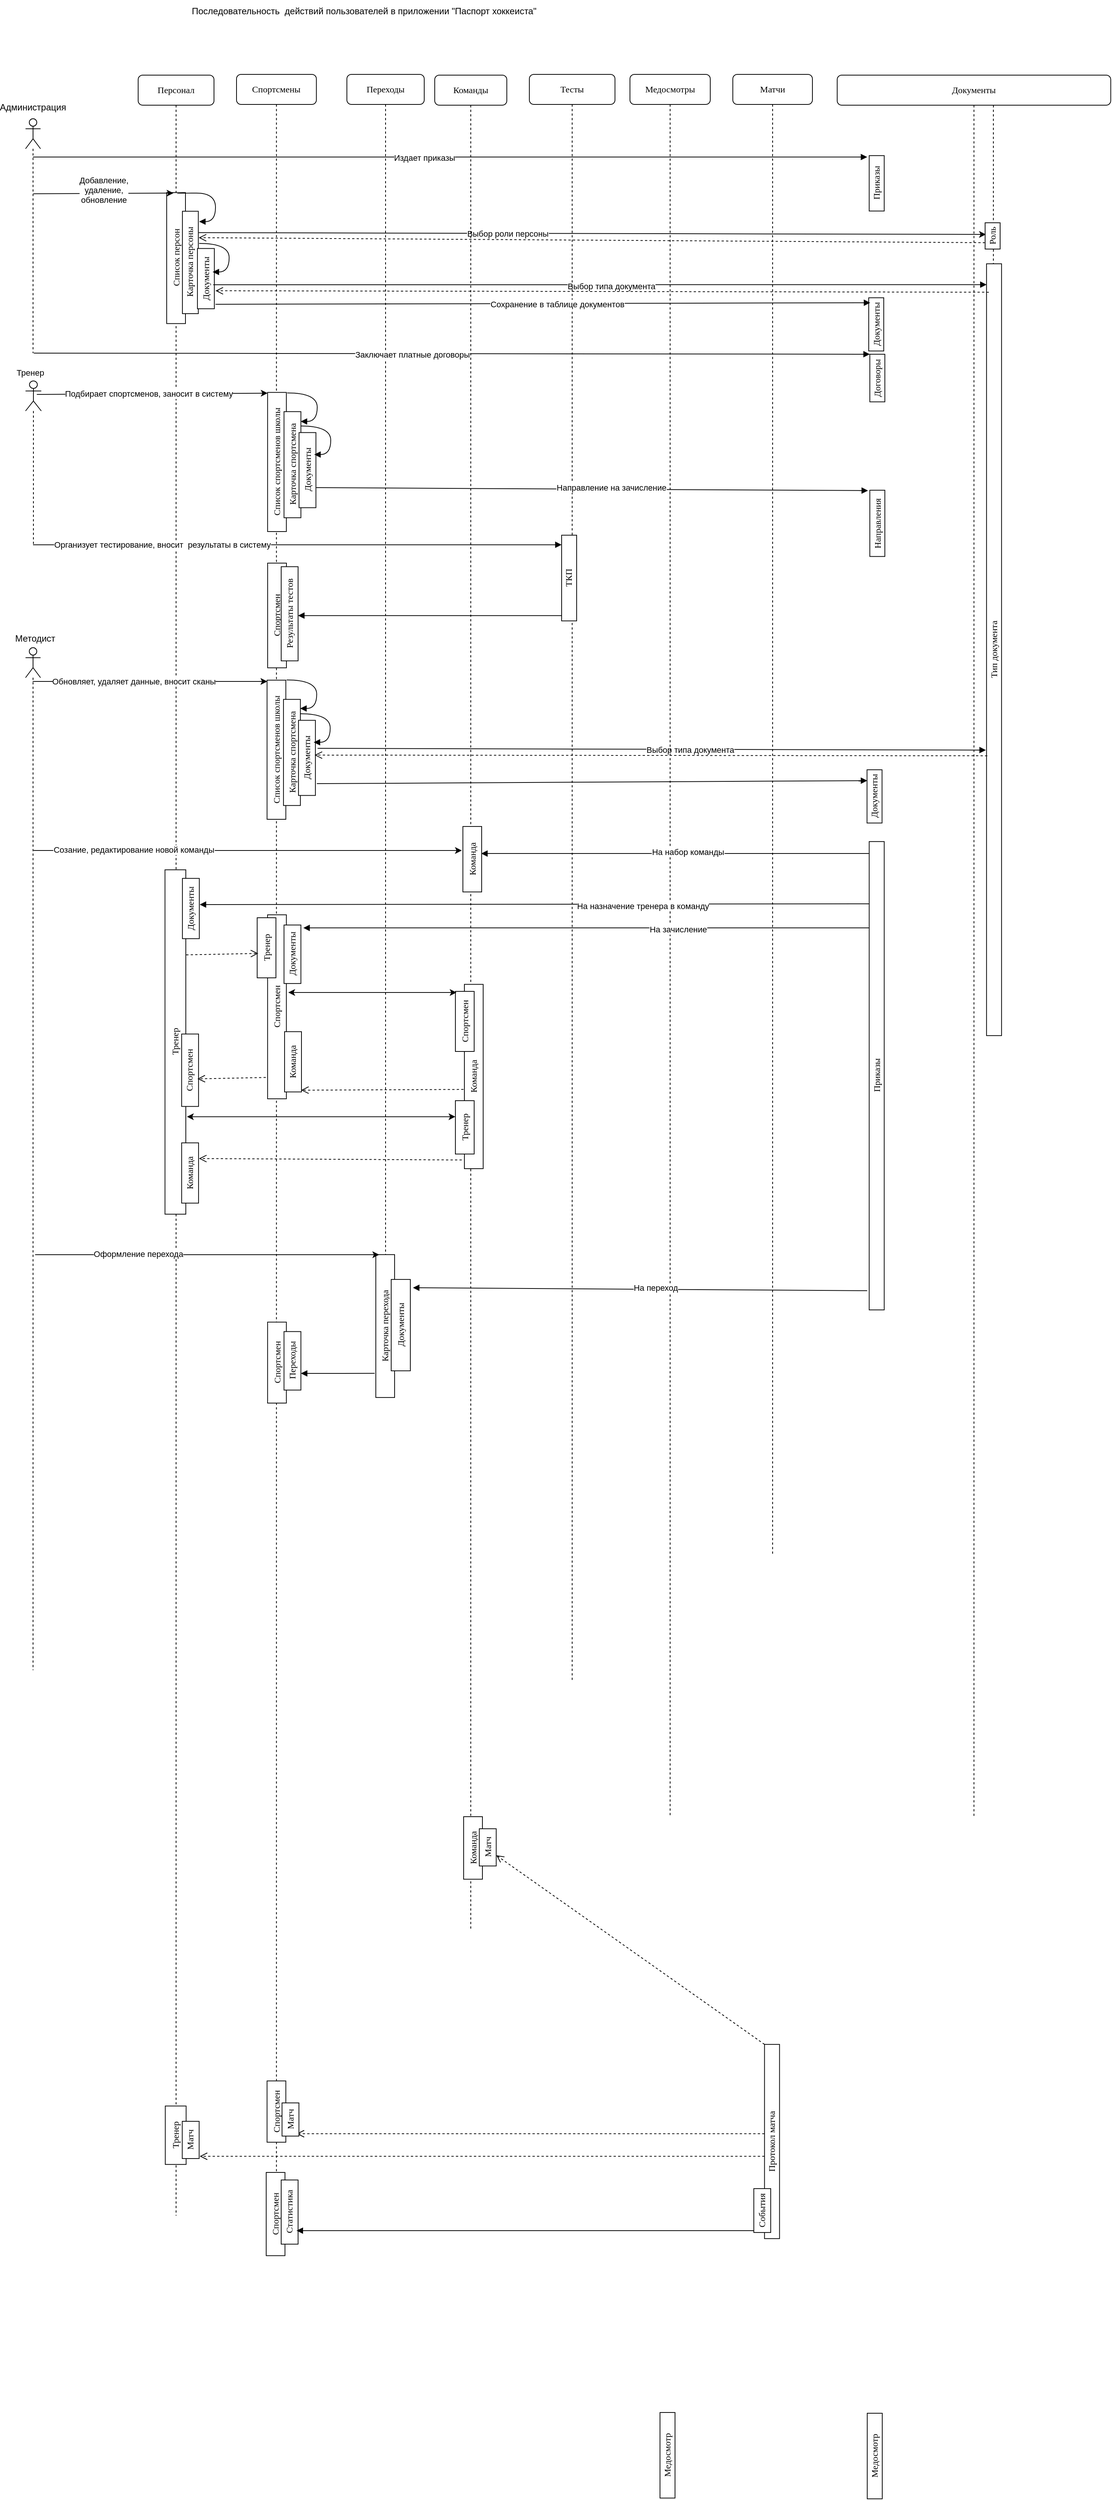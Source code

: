 <mxfile version="22.0.4" type="github">
  <diagram name="Page-1" id="ykxJk71dv9v_vAQylzTN">
    <mxGraphModel dx="1434" dy="790" grid="1" gridSize="10" guides="1" tooltips="1" connect="1" arrows="1" fold="1" page="1" pageScale="1" pageWidth="827" pageHeight="1169" math="0" shadow="0">
      <root>
        <mxCell id="0" />
        <mxCell id="1" parent="0" />
        <mxCell id="f27edlvPX0rT_J85qjWV-16" value="Матчи" style="shape=umlLifeline;perimeter=lifelinePerimeter;whiteSpace=wrap;html=1;container=1;collapsible=0;recursiveResize=0;outlineConnect=0;rounded=1;shadow=0;comic=0;labelBackgroundColor=none;strokeWidth=1;fontFamily=Verdana;fontSize=12;align=center;" parent="1" vertex="1">
          <mxGeometry x="1001" y="109" width="106" height="1970" as="geometry" />
        </mxCell>
        <mxCell id="f27edlvPX0rT_J85qjWV-17" value="Протокол матча" style="html=1;points=[];perimeter=orthogonalPerimeter;rounded=0;shadow=0;comic=0;labelBackgroundColor=none;strokeWidth=1;fontFamily=Verdana;fontSize=12;align=center;rotation=-90;" parent="f27edlvPX0rT_J85qjWV-16" vertex="1">
          <mxGeometry x="-77.05" y="2741.35" width="258.52" height="20" as="geometry" />
        </mxCell>
        <mxCell id="f27edlvPX0rT_J85qjWV-21" value="&lt;div style=&quot;direction: ltr;&quot;&gt;&lt;span style=&quot;background-color: initial;&quot;&gt;События&lt;/span&gt;&lt;/div&gt;" style="html=1;points=[];perimeter=orthogonalPerimeter;rounded=0;shadow=0;comic=0;labelBackgroundColor=none;strokeWidth=1;fontFamily=Verdana;fontSize=12;align=center;direction=west;rotation=-90;" parent="f27edlvPX0rT_J85qjWV-16" vertex="1">
          <mxGeometry x="10.0" y="2832" width="58.41" height="22.5" as="geometry" />
        </mxCell>
        <mxCell id="f27edlvPX0rT_J85qjWV-23" value="Справочники" style="shape=umlLifeline;perimeter=lifelinePerimeter;whiteSpace=wrap;html=1;container=1;collapsible=0;recursiveResize=0;outlineConnect=0;rounded=1;shadow=0;comic=0;labelBackgroundColor=none;strokeWidth=1;fontFamily=Verdana;fontSize=12;align=center;" parent="1" vertex="1">
          <mxGeometry x="1296" y="110" width="104" height="774.75" as="geometry" />
        </mxCell>
        <mxCell id="f27edlvPX0rT_J85qjWV-24" value="Роль" style="html=1;points=[];perimeter=orthogonalPerimeter;rounded=0;shadow=0;comic=0;labelBackgroundColor=none;strokeWidth=1;fontFamily=Verdana;fontSize=12;align=center;rotation=-90;" parent="f27edlvPX0rT_J85qjWV-23" vertex="1">
          <mxGeometry x="33.5" y="204" width="35" height="20" as="geometry" />
        </mxCell>
        <mxCell id="f27edlvPX0rT_J85qjWV-25" value="Тип документа" style="html=1;points=[];perimeter=orthogonalPerimeter;rounded=0;shadow=0;comic=0;labelBackgroundColor=none;strokeWidth=1;fontFamily=Verdana;fontSize=12;align=center;rotation=-90;" parent="f27edlvPX0rT_J85qjWV-23" vertex="1">
          <mxGeometry x="-460.75" y="754.75" width="1027.29" height="20" as="geometry" />
        </mxCell>
        <mxCell id="f27edlvPX0rT_J85qjWV-26" value="Персонал" style="shape=umlLifeline;perimeter=lifelinePerimeter;whiteSpace=wrap;html=1;container=1;collapsible=0;recursiveResize=0;outlineConnect=0;rounded=1;shadow=0;comic=0;labelBackgroundColor=none;strokeWidth=1;fontFamily=Verdana;fontSize=12;align=center;" parent="1" vertex="1">
          <mxGeometry x="209" y="110" width="101" height="2849" as="geometry" />
        </mxCell>
        <mxCell id="f27edlvPX0rT_J85qjWV-27" value="&lt;div style=&quot;direction: ltr;&quot;&gt;&lt;span style=&quot;background-color: initial;&quot;&gt;Список персон&lt;/span&gt;&lt;/div&gt;" style="html=1;points=[];perimeter=orthogonalPerimeter;rounded=0;shadow=0;comic=0;labelBackgroundColor=none;strokeWidth=1;fontFamily=Verdana;fontSize=12;align=center;direction=west;rotation=-90;" parent="f27edlvPX0rT_J85qjWV-26" vertex="1">
          <mxGeometry x="-36.69" y="231.0" width="174.38" height="25" as="geometry" />
        </mxCell>
        <mxCell id="f27edlvPX0rT_J85qjWV-28" value="&lt;div style=&quot;direction: ltr;&quot;&gt;&lt;span style=&quot;background-color: initial;&quot;&gt;Карточка персоны&lt;/span&gt;&lt;/div&gt;" style="html=1;points=[];perimeter=orthogonalPerimeter;rounded=0;shadow=0;comic=0;labelBackgroundColor=none;strokeWidth=1;fontFamily=Verdana;fontSize=12;align=center;direction=west;rotation=-90;" parent="f27edlvPX0rT_J85qjWV-26" vertex="1">
          <mxGeometry x="1.4" y="238.73" width="136.27" height="21.18" as="geometry" />
        </mxCell>
        <mxCell id="f27edlvPX0rT_J85qjWV-29" value="&lt;div style=&quot;direction: ltr;&quot;&gt;&lt;span style=&quot;background-color: initial;&quot;&gt;Документы&lt;/span&gt;&lt;/div&gt;" style="html=1;points=[];perimeter=orthogonalPerimeter;rounded=0;shadow=0;comic=0;labelBackgroundColor=none;strokeWidth=1;fontFamily=Verdana;fontSize=12;align=center;direction=west;rotation=-90;" parent="f27edlvPX0rT_J85qjWV-26" vertex="1">
          <mxGeometry x="50.1" y="259.6" width="80.2" height="22.5" as="geometry" />
        </mxCell>
        <mxCell id="f27edlvPX0rT_J85qjWV-30" value="" style="html=1;verticalAlign=bottom;endArrow=block;labelBackgroundColor=none;fontFamily=Verdana;fontSize=12;elbow=vertical;edgeStyle=orthogonalEdgeStyle;curved=1;exitX=0.01;exitY=0.44;exitDx=0;exitDy=0;exitPerimeter=0;" parent="f27edlvPX0rT_J85qjWV-26" source="f27edlvPX0rT_J85qjWV-27" edge="1">
          <mxGeometry relative="1" as="geometry">
            <mxPoint x="62.82" y="157" as="sourcePoint" />
            <mxPoint x="81.2" y="195" as="targetPoint" />
            <Array as="points">
              <mxPoint x="52" y="157" />
              <mxPoint x="103" y="157" />
              <mxPoint x="103" y="195" />
            </Array>
          </mxGeometry>
        </mxCell>
        <mxCell id="f27edlvPX0rT_J85qjWV-31" value="" style="html=1;verticalAlign=bottom;endArrow=block;labelBackgroundColor=none;fontFamily=Verdana;fontSize=12;elbow=vertical;edgeStyle=orthogonalEdgeStyle;curved=1;" parent="f27edlvPX0rT_J85qjWV-26" edge="1">
          <mxGeometry relative="1" as="geometry">
            <mxPoint x="81.2" y="224" as="sourcePoint" />
            <mxPoint x="99.2" y="262" as="targetPoint" />
            <Array as="points">
              <mxPoint x="121.2" y="224" />
              <mxPoint x="121.2" y="262" />
            </Array>
          </mxGeometry>
        </mxCell>
        <mxCell id="f27edlvPX0rT_J85qjWV-34" value="Тренер" style="html=1;points=[];perimeter=orthogonalPerimeter;rounded=0;shadow=0;comic=0;labelBackgroundColor=none;strokeWidth=1;fontFamily=Verdana;fontSize=12;align=center;rotation=-90;" parent="f27edlvPX0rT_J85qjWV-26" vertex="1">
          <mxGeometry x="-179.59" y="1273.03" width="458.39" height="27.73" as="geometry" />
        </mxCell>
        <mxCell id="f27edlvPX0rT_J85qjWV-37" value="Тренер" style="html=1;points=[];perimeter=orthogonalPerimeter;rounded=0;shadow=0;comic=0;labelBackgroundColor=none;strokeWidth=1;fontFamily=Verdana;fontSize=12;align=center;rotation=-90;" parent="f27edlvPX0rT_J85qjWV-26" vertex="1">
          <mxGeometry x="11.12" y="2728.12" width="77.77" height="27.73" as="geometry" />
        </mxCell>
        <mxCell id="f27edlvPX0rT_J85qjWV-38" value="&lt;div style=&quot;direction: ltr;&quot;&gt;&lt;span style=&quot;background-color: initial;&quot;&gt;Матч&lt;/span&gt;&lt;/div&gt;" style="html=1;points=[];perimeter=orthogonalPerimeter;rounded=0;shadow=0;comic=0;labelBackgroundColor=none;strokeWidth=1;fontFamily=Verdana;fontSize=12;align=center;direction=west;rotation=-90;" parent="f27edlvPX0rT_J85qjWV-26" vertex="1">
          <mxGeometry x="45.21" y="2737" width="49.55" height="22.5" as="geometry" />
        </mxCell>
        <mxCell id="f27edlvPX0rT_J85qjWV-99" value="" style="endArrow=classic;html=1;rounded=0;" parent="f27edlvPX0rT_J85qjWV-26" edge="1">
          <mxGeometry width="50" height="50" relative="1" as="geometry">
            <mxPoint x="-140.5" y="807" as="sourcePoint" />
            <mxPoint x="172" y="807" as="targetPoint" />
          </mxGeometry>
        </mxCell>
        <mxCell id="f27edlvPX0rT_J85qjWV-100" value="Обновляет, удаляет данные, вносит сканы" style="edgeLabel;html=1;align=center;verticalAlign=middle;resizable=0;points=[];" parent="f27edlvPX0rT_J85qjWV-99" vertex="1" connectable="0">
          <mxGeometry x="-0.497" y="1" relative="1" as="geometry">
            <mxPoint x="56" y="1" as="offset" />
          </mxGeometry>
        </mxCell>
        <mxCell id="tbXqZCxcv9YD3rP0Q4Ke-30" value="&lt;div style=&quot;direction: ltr;&quot;&gt;&lt;span style=&quot;background-color: initial;&quot;&gt;Команда&lt;/span&gt;&lt;/div&gt;" style="html=1;points=[];perimeter=orthogonalPerimeter;rounded=0;shadow=0;comic=0;labelBackgroundColor=none;strokeWidth=1;fontFamily=Verdana;fontSize=12;align=center;direction=west;rotation=-90;" parent="f27edlvPX0rT_J85qjWV-26" vertex="1">
          <mxGeometry x="29.08" y="1450" width="80.2" height="22.5" as="geometry" />
        </mxCell>
        <mxCell id="tbXqZCxcv9YD3rP0Q4Ke-44" value="&lt;div style=&quot;direction: ltr;&quot;&gt;&lt;span style=&quot;background-color: initial;&quot;&gt;Спортсмен&lt;/span&gt;&lt;/div&gt;" style="html=1;points=[];perimeter=orthogonalPerimeter;rounded=0;shadow=0;comic=0;labelBackgroundColor=none;strokeWidth=1;fontFamily=Verdana;fontSize=12;align=center;direction=west;rotation=-90;" parent="f27edlvPX0rT_J85qjWV-26" vertex="1">
          <mxGeometry x="20.97" y="1313.23" width="96.41" height="22.5" as="geometry" />
        </mxCell>
        <mxCell id="f27edlvPX0rT_J85qjWV-39" value="" style="endArrow=classic;html=1;rounded=0;entryX=0.557;entryY=0.05;entryDx=0;entryDy=0;entryPerimeter=0;exitX=0.209;exitY=-0.025;exitDx=0;exitDy=0;exitPerimeter=0;" parent="1" source="f27edlvPX0rT_J85qjWV-28" target="f27edlvPX0rT_J85qjWV-24" edge="1">
          <mxGeometry width="50" height="50" relative="1" as="geometry">
            <mxPoint x="292" y="522" as="sourcePoint" />
            <mxPoint x="952" y="522" as="targetPoint" />
            <Array as="points" />
          </mxGeometry>
        </mxCell>
        <mxCell id="f27edlvPX0rT_J85qjWV-40" value="Выбор роли персоны" style="edgeLabel;html=1;align=center;verticalAlign=middle;resizable=0;points=[];" parent="f27edlvPX0rT_J85qjWV-39" vertex="1" connectable="0">
          <mxGeometry x="-0.215" relative="1" as="geometry">
            <mxPoint as="offset" />
          </mxGeometry>
        </mxCell>
        <mxCell id="f27edlvPX0rT_J85qjWV-41" value="" style="endArrow=classic;html=1;rounded=0;entryX=0.004;entryY=0.64;entryDx=0;entryDy=0;entryPerimeter=0;" parent="1" target="f27edlvPX0rT_J85qjWV-27" edge="1">
          <mxGeometry width="50" height="50" relative="1" as="geometry">
            <mxPoint x="69.5" y="267.936" as="sourcePoint" />
            <mxPoint x="250" y="268" as="targetPoint" />
          </mxGeometry>
        </mxCell>
        <mxCell id="f27edlvPX0rT_J85qjWV-42" value="Добавление,&lt;br&gt;удаление,&lt;br&gt;обновление" style="edgeLabel;html=1;align=center;verticalAlign=middle;resizable=0;points=[];" parent="f27edlvPX0rT_J85qjWV-41" vertex="1" connectable="0">
          <mxGeometry x="-0.572" y="1" relative="1" as="geometry">
            <mxPoint x="53" y="-4" as="offset" />
          </mxGeometry>
        </mxCell>
        <mxCell id="f27edlvPX0rT_J85qjWV-43" value="Переходы" style="shape=umlLifeline;perimeter=lifelinePerimeter;whiteSpace=wrap;html=1;container=1;collapsible=0;recursiveResize=0;outlineConnect=0;rounded=1;shadow=0;comic=0;labelBackgroundColor=none;strokeWidth=1;fontFamily=Verdana;fontSize=12;align=center;" parent="1" vertex="1">
          <mxGeometry x="487" y="109" width="103" height="1761" as="geometry" />
        </mxCell>
        <mxCell id="f27edlvPX0rT_J85qjWV-44" value="&lt;div style=&quot;direction: ltr;&quot;&gt;&lt;span style=&quot;background-color: initial;&quot;&gt;Карточка перехода&lt;/span&gt;&lt;/div&gt;" style="html=1;points=[];perimeter=orthogonalPerimeter;rounded=0;shadow=0;comic=0;labelBackgroundColor=none;strokeWidth=1;fontFamily=Verdana;fontSize=12;align=center;direction=west;rotation=-90;" parent="f27edlvPX0rT_J85qjWV-43" vertex="1">
          <mxGeometry x="-44.06" y="1653.48" width="190.18" height="25" as="geometry" />
        </mxCell>
        <mxCell id="f27edlvPX0rT_J85qjWV-47" value="&lt;div style=&quot;direction: ltr;&quot;&gt;Документы&lt;/div&gt;" style="html=1;points=[];perimeter=orthogonalPerimeter;rounded=0;shadow=0;comic=0;labelBackgroundColor=none;strokeWidth=1;fontFamily=Verdana;fontSize=12;align=center;direction=west;rotation=-90;" parent="f27edlvPX0rT_J85qjWV-43" vertex="1">
          <mxGeometry x="10.93" y="1652" width="121.63" height="25.49" as="geometry" />
        </mxCell>
        <mxCell id="f27edlvPX0rT_J85qjWV-50" value="" style="shape=umlLifeline;perimeter=lifelinePerimeter;whiteSpace=wrap;html=1;container=1;dropTarget=0;collapsible=0;recursiveResize=0;outlineConnect=0;portConstraint=eastwest;newEdgeStyle={&quot;curved&quot;:0,&quot;rounded&quot;:0};participant=umlActor;" parent="1" vertex="1">
          <mxGeometry x="59" y="872" width="20" height="1361" as="geometry" />
        </mxCell>
        <mxCell id="f27edlvPX0rT_J85qjWV-51" value="" style="endArrow=classic;html=1;rounded=0;" parent="1" edge="1">
          <mxGeometry width="50" height="50" relative="1" as="geometry">
            <mxPoint x="71.78" y="1680.03" as="sourcePoint" />
            <mxPoint x="530" y="1680" as="targetPoint" />
            <Array as="points">
              <mxPoint x="157.85" y="1680.03" />
            </Array>
          </mxGeometry>
        </mxCell>
        <mxCell id="f27edlvPX0rT_J85qjWV-52" value="Оформление перехода" style="edgeLabel;html=1;align=center;verticalAlign=middle;resizable=0;points=[];" parent="f27edlvPX0rT_J85qjWV-51" vertex="1" connectable="0">
          <mxGeometry x="-0.572" y="1" relative="1" as="geometry">
            <mxPoint x="39" as="offset" />
          </mxGeometry>
        </mxCell>
        <mxCell id="f27edlvPX0rT_J85qjWV-82" value="&lt;div style=&quot;direction: ltr;&quot;&gt;&lt;span style=&quot;background-color: initial;&quot;&gt;Документы&lt;/span&gt;&lt;/div&gt;" style="html=1;points=[];perimeter=orthogonalPerimeter;rounded=0;shadow=0;comic=0;labelBackgroundColor=none;strokeWidth=1;fontFamily=Verdana;fontSize=12;align=center;direction=west;rotation=-90;" parent="1" vertex="1">
          <mxGeometry x="239.09" y="1208" width="80.2" height="22.5" as="geometry" />
        </mxCell>
        <mxCell id="f27edlvPX0rT_J85qjWV-83" value="" style="endArrow=classic;html=1;rounded=0;" parent="1" edge="1">
          <mxGeometry width="50" height="50" relative="1" as="geometry">
            <mxPoint x="69.75" y="1141.998" as="sourcePoint" />
            <mxPoint x="640" y="1142" as="targetPoint" />
          </mxGeometry>
        </mxCell>
        <mxCell id="f27edlvPX0rT_J85qjWV-84" value="Тренер" style="edgeLabel;html=1;align=center;verticalAlign=middle;resizable=0;points=[];" parent="f27edlvPX0rT_J85qjWV-83" vertex="1" connectable="0">
          <mxGeometry x="-0.497" y="1" relative="1" as="geometry">
            <mxPoint x="-149" y="-635" as="offset" />
          </mxGeometry>
        </mxCell>
        <mxCell id="tbXqZCxcv9YD3rP0Q4Ke-26" value="Созание, редактирование новой команды" style="edgeLabel;html=1;align=center;verticalAlign=middle;resizable=0;points=[];" parent="f27edlvPX0rT_J85qjWV-83" vertex="1" connectable="0">
          <mxGeometry x="-0.535" y="1" relative="1" as="geometry">
            <mxPoint as="offset" />
          </mxGeometry>
        </mxCell>
        <mxCell id="f27edlvPX0rT_J85qjWV-91" value="" style="html=1;verticalAlign=bottom;endArrow=block;curved=0;rounded=0;exitX=0.602;exitY=0.064;exitDx=0;exitDy=0;exitPerimeter=0;entryX=0.973;entryY=0.005;entryDx=0;entryDy=0;entryPerimeter=0;" parent="1" source="f27edlvPX0rT_J85qjWV-29" target="f27edlvPX0rT_J85qjWV-25" edge="1">
          <mxGeometry width="80" relative="1" as="geometry">
            <mxPoint x="739" y="727" as="sourcePoint" />
            <mxPoint x="1336.005" y="596.03" as="targetPoint" />
          </mxGeometry>
        </mxCell>
        <mxCell id="f27edlvPX0rT_J85qjWV-92" value="Выбор типа документа" style="edgeLabel;html=1;align=center;verticalAlign=middle;resizable=0;points=[];" parent="f27edlvPX0rT_J85qjWV-91" vertex="1" connectable="0">
          <mxGeometry x="-0.278" y="-2" relative="1" as="geometry">
            <mxPoint x="158" as="offset" />
          </mxGeometry>
        </mxCell>
        <mxCell id="f27edlvPX0rT_J85qjWV-94" value="" style="html=1;verticalAlign=bottom;endArrow=open;dashed=1;endSize=8;curved=0;rounded=0;entryX=0.851;entryY=-0.069;entryDx=0;entryDy=0;entryPerimeter=0;exitX=0.761;exitY=0.15;exitDx=0;exitDy=0;exitPerimeter=0;" parent="1" edge="1">
          <mxGeometry relative="1" as="geometry">
            <mxPoint x="1341.895" y="398.943" as="sourcePoint" />
            <mxPoint x="312.002" y="397.0" as="targetPoint" />
          </mxGeometry>
        </mxCell>
        <mxCell id="f27edlvPX0rT_J85qjWV-95" value="" style="html=1;verticalAlign=bottom;endArrow=open;dashed=1;endSize=8;curved=0;rounded=0;exitX=0.243;exitY=0;exitDx=0;exitDy=0;exitPerimeter=0;entryX=0.258;entryY=-0.025;entryDx=0;entryDy=0;entryPerimeter=0;" parent="1" source="f27edlvPX0rT_J85qjWV-24" target="f27edlvPX0rT_J85qjWV-28" edge="1">
          <mxGeometry relative="1" as="geometry">
            <mxPoint x="819" y="757" as="sourcePoint" />
            <mxPoint x="289" y="537" as="targetPoint" />
          </mxGeometry>
        </mxCell>
        <mxCell id="f27edlvPX0rT_J85qjWV-96" value="" style="html=1;verticalAlign=bottom;endArrow=block;curved=0;rounded=0;exitX=0.783;exitY=-0.131;exitDx=0;exitDy=0;exitPerimeter=0;entryX=0.33;entryY=-0.045;entryDx=0;entryDy=0;entryPerimeter=0;" parent="1" edge="1">
          <mxGeometry width="80" relative="1" as="geometry">
            <mxPoint x="448.008" y="1006.05" as="sourcePoint" />
            <mxPoint x="1337.995" y="1008.389" as="targetPoint" />
          </mxGeometry>
        </mxCell>
        <mxCell id="f27edlvPX0rT_J85qjWV-97" value="Выбор типа документа" style="edgeLabel;html=1;align=center;verticalAlign=middle;resizable=0;points=[];" parent="f27edlvPX0rT_J85qjWV-96" vertex="1" connectable="0">
          <mxGeometry x="0.114" y="-2" relative="1" as="geometry">
            <mxPoint y="-2" as="offset" />
          </mxGeometry>
        </mxCell>
        <mxCell id="f27edlvPX0rT_J85qjWV-132" value="" style="html=1;verticalAlign=bottom;endArrow=open;dashed=1;endSize=8;curved=0;rounded=0;" parent="1" source="f27edlvPX0rT_J85qjWV-17" edge="1">
          <mxGeometry relative="1" as="geometry">
            <mxPoint x="790" y="2860" as="sourcePoint" />
            <mxPoint x="420" y="2850" as="targetPoint" />
          </mxGeometry>
        </mxCell>
        <mxCell id="f27edlvPX0rT_J85qjWV-140" value="Методист" style="text;html=1;strokeColor=none;fillColor=none;align=center;verticalAlign=middle;whiteSpace=wrap;rounded=0;" parent="1" vertex="1">
          <mxGeometry x="39.5" y="844" width="64" height="32" as="geometry" />
        </mxCell>
        <mxCell id="f27edlvPX0rT_J85qjWV-141" value="Последовательность&amp;nbsp; действий пользователей в приложении &quot;Паспорт хоккеиста&quot;" style="text;html=1;strokeColor=none;fillColor=none;align=center;verticalAlign=middle;whiteSpace=wrap;rounded=0;" parent="1" vertex="1">
          <mxGeometry x="250" y="10" width="520" height="30" as="geometry" />
        </mxCell>
        <mxCell id="f27edlvPX0rT_J85qjWV-144" value="Спортсмены" style="shape=umlLifeline;perimeter=lifelinePerimeter;whiteSpace=wrap;html=1;container=0;collapsible=0;recursiveResize=0;outlineConnect=0;rounded=1;shadow=0;comic=0;labelBackgroundColor=none;strokeWidth=1;fontFamily=Verdana;fontSize=12;align=center;" parent="1" vertex="1">
          <mxGeometry x="340" y="109" width="106.37" height="2860" as="geometry" />
        </mxCell>
        <mxCell id="tbXqZCxcv9YD3rP0Q4Ke-1" value="&lt;div style=&quot;direction: ltr;&quot;&gt;Спортсмен&lt;/div&gt;" style="html=1;points=[];perimeter=orthogonalPerimeter;rounded=0;shadow=0;comic=0;labelBackgroundColor=none;strokeWidth=1;fontFamily=Verdana;fontSize=12;align=center;direction=west;rotation=-90;" parent="1" vertex="1">
          <mxGeometry x="271.44" y="1337.56" width="244.9" height="25" as="geometry" />
        </mxCell>
        <mxCell id="tbXqZCxcv9YD3rP0Q4Ke-2" value="&lt;div style=&quot;direction: ltr;&quot;&gt;&lt;span style=&quot;background-color: initial;&quot;&gt;Документы&lt;/span&gt;&lt;/div&gt;" style="html=1;points=[];perimeter=orthogonalPerimeter;rounded=0;shadow=0;comic=0;labelBackgroundColor=none;strokeWidth=1;fontFamily=Verdana;fontSize=12;align=center;direction=west;rotation=-90;" parent="1" vertex="1">
          <mxGeometry x="375.56" y="1268.88" width="77.88" height="22.5" as="geometry" />
        </mxCell>
        <mxCell id="tbXqZCxcv9YD3rP0Q4Ke-3" value="&lt;div style=&quot;direction: ltr;&quot;&gt;&lt;span style=&quot;background-color: initial;&quot;&gt;Список спортсменов школы&lt;/span&gt;&lt;/div&gt;" style="html=1;points=[];perimeter=orthogonalPerimeter;rounded=0;shadow=0;comic=0;labelBackgroundColor=none;strokeWidth=1;fontFamily=Verdana;fontSize=12;align=center;direction=west;rotation=-90;" parent="1" vertex="1">
          <mxGeometry x="300.58" y="995.4" width="185.21" height="25" as="geometry" />
        </mxCell>
        <mxCell id="tbXqZCxcv9YD3rP0Q4Ke-4" value="" style="html=1;verticalAlign=bottom;endArrow=block;labelBackgroundColor=none;fontFamily=Verdana;fontSize=12;elbow=vertical;edgeStyle=orthogonalEdgeStyle;curved=1;" parent="1" edge="1">
          <mxGeometry relative="1" as="geometry">
            <mxPoint x="406.81" y="915" as="sourcePoint" />
            <mxPoint x="424.81" y="953" as="targetPoint" />
            <Array as="points">
              <mxPoint x="446.81" y="915" />
              <mxPoint x="446.81" y="953" />
            </Array>
          </mxGeometry>
        </mxCell>
        <mxCell id="tbXqZCxcv9YD3rP0Q4Ke-5" value="&lt;div style=&quot;direction: ltr;&quot;&gt;&lt;span style=&quot;background-color: initial;&quot;&gt;Карточка спортсмена&lt;/span&gt;&lt;/div&gt;" style="html=1;points=[];perimeter=orthogonalPerimeter;rounded=0;shadow=0;comic=0;labelBackgroundColor=none;strokeWidth=1;fontFamily=Verdana;fontSize=12;align=center;direction=west;rotation=-90;" parent="1" vertex="1">
          <mxGeometry x="343.18" y="1000.25" width="141.25" height="22.5" as="geometry" />
        </mxCell>
        <mxCell id="tbXqZCxcv9YD3rP0Q4Ke-6" value="&lt;div style=&quot;direction: ltr;&quot;&gt;&lt;span style=&quot;background-color: initial;&quot;&gt;Документы&lt;/span&gt;&lt;/div&gt;" style="html=1;points=[];perimeter=orthogonalPerimeter;rounded=0;shadow=0;comic=0;labelBackgroundColor=none;strokeWidth=1;fontFamily=Verdana;fontSize=12;align=center;direction=west;rotation=-90;" parent="1" vertex="1">
          <mxGeometry x="383.81" y="1007.5" width="100" height="22.5" as="geometry" />
        </mxCell>
        <mxCell id="tbXqZCxcv9YD3rP0Q4Ke-7" value="" style="html=1;verticalAlign=bottom;endArrow=block;labelBackgroundColor=none;fontFamily=Verdana;fontSize=12;elbow=vertical;edgeStyle=orthogonalEdgeStyle;curved=1;" parent="1" edge="1">
          <mxGeometry relative="1" as="geometry">
            <mxPoint x="424.81" y="960" as="sourcePoint" />
            <mxPoint x="442.81" y="998" as="targetPoint" />
            <Array as="points">
              <mxPoint x="464.81" y="960" />
              <mxPoint x="464.81" y="998" />
            </Array>
          </mxGeometry>
        </mxCell>
        <mxCell id="tbXqZCxcv9YD3rP0Q4Ke-8" value="&lt;div style=&quot;direction: ltr;&quot;&gt;Спортсмен&lt;/div&gt;" style="html=1;points=[];perimeter=orthogonalPerimeter;rounded=0;shadow=0;comic=0;labelBackgroundColor=none;strokeWidth=1;fontFamily=Verdana;fontSize=12;align=center;direction=west;rotation=-90;" parent="1" vertex="1">
          <mxGeometry x="352.38" y="2808" width="81.6" height="25" as="geometry" />
        </mxCell>
        <mxCell id="tbXqZCxcv9YD3rP0Q4Ke-9" value="&lt;div style=&quot;direction: ltr;&quot;&gt;&lt;span style=&quot;background-color: initial;&quot;&gt;Матч&lt;/span&gt;&lt;/div&gt;" style="html=1;points=[];perimeter=orthogonalPerimeter;rounded=0;shadow=0;comic=0;labelBackgroundColor=none;strokeWidth=1;fontFamily=Verdana;fontSize=12;align=center;direction=west;rotation=-90;" parent="1" vertex="1">
          <mxGeometry x="389.78" y="2819.8" width="44.2" height="22.5" as="geometry" />
        </mxCell>
        <mxCell id="tbXqZCxcv9YD3rP0Q4Ke-10" value="&lt;div style=&quot;direction: ltr;&quot;&gt;Спортсмен&lt;/div&gt;" style="html=1;points=[];perimeter=orthogonalPerimeter;rounded=0;shadow=0;comic=0;labelBackgroundColor=none;strokeWidth=1;fontFamily=Verdana;fontSize=12;align=center;direction=west;rotation=-90;" parent="1" vertex="1">
          <mxGeometry x="336.64" y="2944.4" width="110.8" height="25" as="geometry" />
        </mxCell>
        <mxCell id="tbXqZCxcv9YD3rP0Q4Ke-11" value="&lt;div style=&quot;direction: ltr;&quot;&gt;&lt;span style=&quot;background-color: initial;&quot;&gt;Статистика&lt;/span&gt;&lt;/div&gt;" style="html=1;points=[];perimeter=orthogonalPerimeter;rounded=0;shadow=0;comic=0;labelBackgroundColor=none;strokeWidth=1;fontFamily=Verdana;fontSize=12;align=center;direction=west;rotation=-90;" parent="1" vertex="1">
          <mxGeometry x="368.04" y="2943" width="85.4" height="22.5" as="geometry" />
        </mxCell>
        <mxCell id="tbXqZCxcv9YD3rP0Q4Ke-18" value="&lt;div style=&quot;direction: ltr;&quot;&gt;Спортсмен&lt;/div&gt;" style="html=1;points=[];perimeter=orthogonalPerimeter;rounded=0;shadow=0;comic=0;labelBackgroundColor=none;strokeWidth=1;fontFamily=Verdana;fontSize=12;align=center;direction=west;rotation=-90;" parent="1" vertex="1">
          <mxGeometry x="340" y="1811.12" width="107.77" height="25" as="geometry" />
        </mxCell>
        <mxCell id="tbXqZCxcv9YD3rP0Q4Ke-19" value="&lt;div style=&quot;direction: ltr;&quot;&gt;&lt;span style=&quot;background-color: initial;&quot;&gt;Переходы&lt;/span&gt;&lt;/div&gt;" style="html=1;points=[];perimeter=orthogonalPerimeter;rounded=0;shadow=0;comic=0;labelBackgroundColor=none;strokeWidth=1;fontFamily=Verdana;fontSize=12;align=center;direction=west;rotation=-90;" parent="1" vertex="1">
          <mxGeometry x="375.56" y="1810" width="77.88" height="22.5" as="geometry" />
        </mxCell>
        <mxCell id="tbXqZCxcv9YD3rP0Q4Ke-22" value="" style="html=1;verticalAlign=bottom;endArrow=block;curved=0;rounded=0;exitX=0.831;exitY=1.061;exitDx=0;exitDy=0;exitPerimeter=0;" parent="1" source="f27edlvPX0rT_J85qjWV-44" target="tbXqZCxcv9YD3rP0Q4Ke-19" edge="1">
          <mxGeometry width="80" relative="1" as="geometry">
            <mxPoint x="520" y="1962" as="sourcePoint" />
            <mxPoint x="470" y="1902" as="targetPoint" />
            <Array as="points">
              <mxPoint x="480" y="1838" />
            </Array>
          </mxGeometry>
        </mxCell>
        <mxCell id="f27edlvPX0rT_J85qjWV-117" value="" style="endArrow=classic;startArrow=classic;html=1;rounded=0;exitX=0.283;exitY=1.055;exitDx=0;exitDy=0;exitPerimeter=0;" parent="1" source="f27edlvPX0rT_J85qjWV-34" target="tbXqZCxcv9YD3rP0Q4Ke-28" edge="1">
          <mxGeometry width="50" height="50" relative="1" as="geometry">
            <mxPoint x="272" y="1552" as="sourcePoint" />
            <mxPoint x="630" y="1552" as="targetPoint" />
            <Array as="points" />
          </mxGeometry>
        </mxCell>
        <mxCell id="f27edlvPX0rT_J85qjWV-15" value="" style="html=1;verticalAlign=bottom;endArrow=open;dashed=1;endSize=8;curved=0;rounded=0;exitX=0.9;exitY=0.047;exitDx=0;exitDy=0;exitPerimeter=0;entryX=0.26;entryY=-0.025;entryDx=0;entryDy=0;entryPerimeter=0;" parent="1" source="LgTRukzydeiG_BwK3OPo-28" target="tbXqZCxcv9YD3rP0Q4Ke-30" edge="1">
          <mxGeometry relative="1" as="geometry">
            <mxPoint x="643.5" y="1585" as="sourcePoint" />
            <mxPoint x="300" y="1583" as="targetPoint" />
          </mxGeometry>
        </mxCell>
        <mxCell id="tbXqZCxcv9YD3rP0Q4Ke-32" value="&lt;div style=&quot;direction: ltr;&quot;&gt;&lt;span style=&quot;background-color: initial;&quot;&gt;Команда&lt;/span&gt;&lt;/div&gt;" style="html=1;points=[];perimeter=orthogonalPerimeter;rounded=0;shadow=0;comic=0;labelBackgroundColor=none;strokeWidth=1;fontFamily=Verdana;fontSize=12;align=center;direction=west;rotation=-90;" parent="1" vertex="1">
          <mxGeometry x="375.16" y="1412" width="80.2" height="22.5" as="geometry" />
        </mxCell>
        <mxCell id="tbXqZCxcv9YD3rP0Q4Ke-33" value="" style="html=1;verticalAlign=bottom;endArrow=open;dashed=1;endSize=8;curved=0;rounded=0;exitX=1.161;exitY=0.613;exitDx=0;exitDy=0;exitPerimeter=0;entryX=0.971;entryY=0.023;entryDx=0;entryDy=0;entryPerimeter=0;" parent="1" target="tbXqZCxcv9YD3rP0Q4Ke-32" edge="1">
          <mxGeometry relative="1" as="geometry">
            <mxPoint x="648.295" y="1460" as="sourcePoint" />
            <mxPoint x="430" y="1460" as="targetPoint" />
          </mxGeometry>
        </mxCell>
        <mxCell id="tbXqZCxcv9YD3rP0Q4Ke-36" value="&lt;div style=&quot;direction: ltr;&quot;&gt;&lt;span style=&quot;background-color: initial;&quot;&gt;Список спортсменов школы&lt;/span&gt;&lt;/div&gt;" style="html=1;points=[];perimeter=orthogonalPerimeter;rounded=0;shadow=0;comic=0;labelBackgroundColor=none;strokeWidth=1;fontFamily=Verdana;fontSize=12;align=center;direction=west;rotation=-90;" parent="1" vertex="1">
          <mxGeometry x="301.28" y="612.4" width="185.21" height="25" as="geometry" />
        </mxCell>
        <mxCell id="tbXqZCxcv9YD3rP0Q4Ke-37" value="" style="html=1;verticalAlign=bottom;endArrow=block;labelBackgroundColor=none;fontFamily=Verdana;fontSize=12;elbow=vertical;edgeStyle=orthogonalEdgeStyle;curved=1;" parent="1" edge="1">
          <mxGeometry relative="1" as="geometry">
            <mxPoint x="407.51" y="533" as="sourcePoint" />
            <mxPoint x="425.51" y="571" as="targetPoint" />
            <Array as="points">
              <mxPoint x="447.51" y="533" />
              <mxPoint x="447.51" y="571" />
            </Array>
          </mxGeometry>
        </mxCell>
        <mxCell id="tbXqZCxcv9YD3rP0Q4Ke-38" value="&lt;div style=&quot;direction: ltr;&quot;&gt;&lt;span style=&quot;background-color: initial;&quot;&gt;Карточка спортсмена&lt;/span&gt;&lt;/div&gt;" style="html=1;points=[];perimeter=orthogonalPerimeter;rounded=0;shadow=0;comic=0;labelBackgroundColor=none;strokeWidth=1;fontFamily=Verdana;fontSize=12;align=center;direction=west;rotation=-90;" parent="1" vertex="1">
          <mxGeometry x="343.88" y="617.25" width="141.25" height="22.5" as="geometry" />
        </mxCell>
        <mxCell id="tbXqZCxcv9YD3rP0Q4Ke-39" value="&lt;div style=&quot;direction: ltr;&quot;&gt;&lt;span style=&quot;background-color: initial;&quot;&gt;Документы&lt;/span&gt;&lt;/div&gt;" style="html=1;points=[];perimeter=orthogonalPerimeter;rounded=0;shadow=0;comic=0;labelBackgroundColor=none;strokeWidth=1;fontFamily=Verdana;fontSize=12;align=center;direction=west;rotation=-90;" parent="1" vertex="1">
          <mxGeometry x="384.51" y="624.5" width="100" height="22.5" as="geometry" />
        </mxCell>
        <mxCell id="tbXqZCxcv9YD3rP0Q4Ke-40" value="" style="html=1;verticalAlign=bottom;endArrow=block;labelBackgroundColor=none;fontFamily=Verdana;fontSize=12;elbow=vertical;edgeStyle=orthogonalEdgeStyle;curved=1;" parent="1" edge="1">
          <mxGeometry relative="1" as="geometry">
            <mxPoint x="425.51" y="577" as="sourcePoint" />
            <mxPoint x="443.51" y="615" as="targetPoint" />
            <Array as="points">
              <mxPoint x="465.51" y="577" />
              <mxPoint x="465.51" y="615" />
            </Array>
          </mxGeometry>
        </mxCell>
        <mxCell id="f27edlvPX0rT_J85qjWV-59" value="" style="endArrow=classic;html=1;rounded=0;exitX=0.5;exitY=0.5;exitDx=0;exitDy=0;exitPerimeter=0;" parent="1" edge="1">
          <mxGeometry width="50" height="50" relative="1" as="geometry">
            <mxPoint x="74" y="535" as="sourcePoint" />
            <mxPoint x="381.385" y="533.295" as="targetPoint" />
          </mxGeometry>
        </mxCell>
        <mxCell id="tbXqZCxcv9YD3rP0Q4Ke-34" value="Подбирает спортсменов, заносит в систему" style="edgeLabel;html=1;align=center;verticalAlign=middle;resizable=0;points=[];" parent="f27edlvPX0rT_J85qjWV-59" vertex="1" connectable="0">
          <mxGeometry x="-0.028" y="-4" relative="1" as="geometry">
            <mxPoint x="-1" y="-4" as="offset" />
          </mxGeometry>
        </mxCell>
        <mxCell id="tbXqZCxcv9YD3rP0Q4Ke-45" value="Тренер" style="html=1;points=[];perimeter=orthogonalPerimeter;rounded=0;shadow=0;comic=0;labelBackgroundColor=none;strokeWidth=1;fontFamily=Verdana;fontSize=12;align=center;direction=north;rotation=-90;" parent="1" vertex="1">
          <mxGeometry x="340" y="1259" width="80" height="25" as="geometry" />
        </mxCell>
        <mxCell id="tbXqZCxcv9YD3rP0Q4Ke-49" value="" style="shape=umlLifeline;perimeter=lifelinePerimeter;whiteSpace=wrap;html=1;container=1;dropTarget=0;collapsible=0;recursiveResize=0;outlineConnect=0;portConstraint=eastwest;newEdgeStyle={&quot;curved&quot;:0,&quot;rounded&quot;:0};participant=umlActor;" parent="1" vertex="1">
          <mxGeometry x="59" y="517" width="21" height="220" as="geometry" />
        </mxCell>
        <mxCell id="tbXqZCxcv9YD3rP0Q4Ke-54" value="" style="html=1;verticalAlign=bottom;endArrow=block;curved=0;rounded=0;" parent="1" source="f27edlvPX0rT_J85qjWV-21" edge="1">
          <mxGeometry width="80" relative="1" as="geometry">
            <mxPoint x="781.955" y="2979.25" as="sourcePoint" />
            <mxPoint x="420" y="2979" as="targetPoint" />
          </mxGeometry>
        </mxCell>
        <mxCell id="tbXqZCxcv9YD3rP0Q4Ke-56" value="Тесты" style="shape=umlLifeline;perimeter=lifelinePerimeter;whiteSpace=wrap;html=1;container=1;collapsible=0;recursiveResize=0;outlineConnect=0;rounded=1;shadow=0;comic=0;labelBackgroundColor=none;strokeWidth=1;fontFamily=Verdana;fontSize=12;align=center;" parent="1" vertex="1">
          <mxGeometry x="730" y="109" width="114.06" height="2140" as="geometry" />
        </mxCell>
        <mxCell id="tbXqZCxcv9YD3rP0Q4Ke-58" value="ТКП" style="html=1;points=[];perimeter=orthogonalPerimeter;rounded=0;shadow=0;comic=0;labelBackgroundColor=none;strokeWidth=1;fontFamily=Verdana;fontSize=12;align=center;rotation=-90;" parent="tbXqZCxcv9YD3rP0Q4Ke-56" vertex="1">
          <mxGeometry x="-4.03" y="660.37" width="114.06" height="20" as="geometry" />
        </mxCell>
        <mxCell id="tbXqZCxcv9YD3rP0Q4Ke-59" value="Медосмотры" style="shape=umlLifeline;perimeter=lifelinePerimeter;whiteSpace=wrap;html=1;container=1;collapsible=0;recursiveResize=0;outlineConnect=0;rounded=1;shadow=0;comic=0;labelBackgroundColor=none;strokeWidth=1;fontFamily=Verdana;fontSize=12;align=center;" parent="1" vertex="1">
          <mxGeometry x="864" y="109" width="106.96" height="2320" as="geometry" />
        </mxCell>
        <mxCell id="tbXqZCxcv9YD3rP0Q4Ke-60" value="Медосмотр" style="html=1;points=[];perimeter=orthogonalPerimeter;rounded=0;shadow=0;comic=0;labelBackgroundColor=none;strokeWidth=1;fontFamily=Verdana;fontSize=12;align=center;rotation=-90;" parent="tbXqZCxcv9YD3rP0Q4Ke-59" vertex="1">
          <mxGeometry x="-6.94" y="3158.97" width="113.9" height="20" as="geometry" />
        </mxCell>
        <mxCell id="LgTRukzydeiG_BwK3OPo-29" value="" style="html=1;verticalAlign=bottom;endArrow=open;dashed=1;endSize=8;curved=0;rounded=0;entryX=0.923;entryY=0.047;entryDx=0;entryDy=0;entryPerimeter=0;exitX=0.761;exitY=0.15;exitDx=0;exitDy=0;exitPerimeter=0;" parent="tbXqZCxcv9YD3rP0Q4Ke-59" edge="1">
          <mxGeometry relative="1" as="geometry">
            <mxPoint x="475.895" y="906.943" as="sourcePoint" />
            <mxPoint x="-419.997" y="906.05" as="targetPoint" />
          </mxGeometry>
        </mxCell>
        <mxCell id="LgTRukzydeiG_BwK3OPo-26" value="" style="html=1;verticalAlign=bottom;endArrow=block;curved=0;rounded=0;entryX=0.06;entryY=0.921;entryDx=0;entryDy=0;entryPerimeter=0;" parent="tbXqZCxcv9YD3rP0Q4Ke-59" edge="1">
          <mxGeometry width="80" relative="1" as="geometry">
            <mxPoint x="318.47" y="1037.019" as="sourcePoint" />
            <mxPoint x="-198.165" y="1037.019" as="targetPoint" />
            <mxPoint as="offset" />
          </mxGeometry>
        </mxCell>
        <mxCell id="LgTRukzydeiG_BwK3OPo-27" value="На набор команды" style="edgeLabel;html=1;align=center;verticalAlign=middle;resizable=0;points=[];" parent="LgTRukzydeiG_BwK3OPo-26" vertex="1" connectable="0">
          <mxGeometry x="-0.066" y="-2" relative="1" as="geometry">
            <mxPoint as="offset" />
          </mxGeometry>
        </mxCell>
        <mxCell id="f27edlvPX0rT_J85qjWV-13" value="" style="html=1;verticalAlign=bottom;endArrow=block;curved=0;rounded=0;" parent="1" target="tbXqZCxcv9YD3rP0Q4Ke-58" edge="1">
          <mxGeometry width="80" relative="1" as="geometry">
            <mxPoint x="69" y="735.11" as="sourcePoint" />
            <mxPoint x="192.145" y="2789" as="targetPoint" />
          </mxGeometry>
        </mxCell>
        <mxCell id="tbXqZCxcv9YD3rP0Q4Ke-63" value="Организует тестирование, вносит&amp;nbsp; результаты в систему" style="edgeLabel;html=1;align=center;verticalAlign=middle;resizable=0;points=[];" parent="f27edlvPX0rT_J85qjWV-13" vertex="1" connectable="0">
          <mxGeometry x="-0.734" relative="1" as="geometry">
            <mxPoint x="78" as="offset" />
          </mxGeometry>
        </mxCell>
        <mxCell id="tbXqZCxcv9YD3rP0Q4Ke-61" value="&lt;div style=&quot;direction: ltr;&quot;&gt;Спортсмен&lt;/div&gt;" style="html=1;points=[];perimeter=orthogonalPerimeter;rounded=0;shadow=0;comic=0;labelBackgroundColor=none;strokeWidth=1;fontFamily=Verdana;fontSize=12;align=center;direction=west;rotation=-90;" parent="1" vertex="1">
          <mxGeometry x="324.28" y="816.68" width="139.36" height="25" as="geometry" />
        </mxCell>
        <mxCell id="tbXqZCxcv9YD3rP0Q4Ke-62" value="&lt;div style=&quot;direction: ltr;&quot;&gt;&lt;span style=&quot;background-color: initial;&quot;&gt;Результаты тестов&lt;/span&gt;&lt;/div&gt;" style="html=1;points=[];perimeter=orthogonalPerimeter;rounded=0;shadow=0;comic=0;labelBackgroundColor=none;strokeWidth=1;fontFamily=Verdana;fontSize=12;align=center;direction=west;rotation=-90;" parent="1" vertex="1">
          <mxGeometry x="348.06" y="815.68" width="125.36" height="22.5" as="geometry" />
        </mxCell>
        <mxCell id="tbXqZCxcv9YD3rP0Q4Ke-64" value="" style="html=1;verticalAlign=bottom;endArrow=block;curved=0;rounded=0;exitX=0.062;exitY=-0.009;exitDx=0;exitDy=0;exitPerimeter=0;" parent="1" source="tbXqZCxcv9YD3rP0Q4Ke-58" target="tbXqZCxcv9YD3rP0Q4Ke-62" edge="1">
          <mxGeometry width="80" relative="1" as="geometry">
            <mxPoint x="941.955" y="730.89" as="sourcePoint" />
            <mxPoint x="430" y="731" as="targetPoint" />
          </mxGeometry>
        </mxCell>
        <mxCell id="f27edlvPX0rT_J85qjWV-133" value="" style="html=1;verticalAlign=bottom;endArrow=open;dashed=1;endSize=8;curved=0;rounded=0;entryX=0.939;entryY=-0.034;entryDx=0;entryDy=0;entryPerimeter=0;" parent="1" source="f27edlvPX0rT_J85qjWV-17" target="f27edlvPX0rT_J85qjWV-38" edge="1">
          <mxGeometry relative="1" as="geometry">
            <mxPoint x="825" y="2880" as="sourcePoint" />
            <mxPoint x="324" y="2880" as="targetPoint" />
          </mxGeometry>
        </mxCell>
        <mxCell id="LgTRukzydeiG_BwK3OPo-1" value="Документы" style="shape=umlLifeline;perimeter=lifelinePerimeter;whiteSpace=wrap;html=1;container=1;collapsible=0;recursiveResize=0;outlineConnect=0;rounded=1;shadow=0;comic=0;labelBackgroundColor=none;strokeWidth=1;fontFamily=Verdana;fontSize=12;align=center;" parent="1" vertex="1">
          <mxGeometry x="1140" y="110" width="364.31" height="2319" as="geometry" />
        </mxCell>
        <mxCell id="LgTRukzydeiG_BwK3OPo-2" value="Медосмотр" style="html=1;points=[];perimeter=orthogonalPerimeter;rounded=0;shadow=0;comic=0;labelBackgroundColor=none;strokeWidth=1;fontFamily=Verdana;fontSize=12;align=center;rotation=-90;" parent="LgTRukzydeiG_BwK3OPo-1" vertex="1">
          <mxGeometry x="-6.94" y="3158.97" width="113.9" height="20" as="geometry" />
        </mxCell>
        <mxCell id="LgTRukzydeiG_BwK3OPo-7" value="Приказы" style="html=1;points=[];perimeter=orthogonalPerimeter;rounded=0;shadow=0;comic=0;labelBackgroundColor=none;strokeWidth=1;fontFamily=Verdana;fontSize=12;align=center;rotation=-90;" parent="LgTRukzydeiG_BwK3OPo-1" vertex="1">
          <mxGeometry x="15.76" y="134" width="73.74" height="20" as="geometry" />
        </mxCell>
        <mxCell id="LgTRukzydeiG_BwK3OPo-10" value="Договоры" style="html=1;points=[];perimeter=orthogonalPerimeter;rounded=0;shadow=0;comic=0;labelBackgroundColor=none;strokeWidth=1;fontFamily=Verdana;fontSize=12;align=center;rotation=-90;" parent="LgTRukzydeiG_BwK3OPo-1" vertex="1">
          <mxGeometry x="21.78" y="393.17" width="63.39" height="20" as="geometry" />
        </mxCell>
        <mxCell id="LgTRukzydeiG_BwK3OPo-22" value="Направления" style="html=1;points=[];perimeter=orthogonalPerimeter;rounded=0;shadow=0;comic=0;labelBackgroundColor=none;strokeWidth=1;fontFamily=Verdana;fontSize=12;align=center;rotation=-90;" parent="LgTRukzydeiG_BwK3OPo-1" vertex="1">
          <mxGeometry x="9.36" y="586.58" width="88.22" height="20" as="geometry" />
        </mxCell>
        <mxCell id="LgTRukzydeiG_BwK3OPo-25" value="Приказы" style="html=1;points=[];perimeter=orthogonalPerimeter;rounded=0;shadow=0;comic=0;labelBackgroundColor=none;strokeWidth=1;fontFamily=Verdana;fontSize=12;align=center;rotation=-90;" parent="LgTRukzydeiG_BwK3OPo-1" vertex="1">
          <mxGeometry x="-259.05" y="1321.8" width="623.36" height="20" as="geometry" />
        </mxCell>
        <mxCell id="LgTRukzydeiG_BwK3OPo-30" value="Документы" style="html=1;points=[];perimeter=orthogonalPerimeter;rounded=0;shadow=0;comic=0;labelBackgroundColor=none;strokeWidth=1;fontFamily=Verdana;fontSize=12;align=center;rotation=-90;" parent="LgTRukzydeiG_BwK3OPo-1" vertex="1">
          <mxGeometry x="16.58" y="321.74" width="70.86" height="20" as="geometry" />
        </mxCell>
        <mxCell id="LgTRukzydeiG_BwK3OPo-37" value="Документы" style="html=1;points=[];perimeter=orthogonalPerimeter;rounded=0;shadow=0;comic=0;labelBackgroundColor=none;strokeWidth=1;fontFamily=Verdana;fontSize=12;align=center;rotation=-90;" parent="LgTRukzydeiG_BwK3OPo-1" vertex="1">
          <mxGeometry x="14.31" y="950" width="70.86" height="20" as="geometry" />
        </mxCell>
        <mxCell id="f27edlvPX0rT_J85qjWV-2" value="Команды" style="shape=umlLifeline;perimeter=lifelinePerimeter;whiteSpace=wrap;html=1;container=1;collapsible=0;recursiveResize=0;outlineConnect=0;rounded=1;shadow=0;comic=0;labelBackgroundColor=none;strokeWidth=1;fontFamily=Verdana;fontSize=12;align=center;" parent="1" vertex="1">
          <mxGeometry x="604" y="110" width="96" height="2468.32" as="geometry" />
        </mxCell>
        <mxCell id="LgTRukzydeiG_BwK3OPo-28" value="Команда" style="html=1;points=[];perimeter=orthogonalPerimeter;rounded=0;shadow=0;comic=0;labelBackgroundColor=none;strokeWidth=1;fontFamily=Verdana;fontSize=12;align=center;direction=north;rotation=-90;" parent="f27edlvPX0rT_J85qjWV-2" vertex="1">
          <mxGeometry x="-70.67" y="1320.34" width="245.32" height="25" as="geometry" />
        </mxCell>
        <mxCell id="f27edlvPX0rT_J85qjWV-3" value="Команда" style="html=1;points=[];perimeter=orthogonalPerimeter;rounded=0;shadow=0;comic=0;labelBackgroundColor=none;strokeWidth=1;fontFamily=Verdana;fontSize=12;align=center;direction=north;rotation=-90;" parent="f27edlvPX0rT_J85qjWV-2" vertex="1">
          <mxGeometry x="6.43" y="1031.11" width="87.13" height="25" as="geometry" />
        </mxCell>
        <mxCell id="f27edlvPX0rT_J85qjWV-11" value="Команда" style="html=1;points=[];perimeter=orthogonalPerimeter;rounded=0;shadow=0;comic=0;labelBackgroundColor=none;strokeWidth=1;fontFamily=Verdana;fontSize=12;align=center;direction=north;rotation=-90;" parent="f27edlvPX0rT_J85qjWV-2" vertex="1">
          <mxGeometry x="9.37" y="2347.12" width="83.25" height="25" as="geometry" />
        </mxCell>
        <mxCell id="f27edlvPX0rT_J85qjWV-12" value="&lt;div style=&quot;direction: ltr;&quot;&gt;&lt;span style=&quot;background-color: initial;&quot;&gt;Матч&lt;/span&gt;&lt;/div&gt;" style="html=1;points=[];perimeter=orthogonalPerimeter;rounded=0;shadow=0;comic=0;labelBackgroundColor=none;strokeWidth=1;fontFamily=Verdana;fontSize=12;align=center;direction=west;rotation=-90;" parent="f27edlvPX0rT_J85qjWV-2" vertex="1">
          <mxGeometry x="45.84" y="2347.59" width="49.55" height="22.5" as="geometry" />
        </mxCell>
        <mxCell id="tbXqZCxcv9YD3rP0Q4Ke-29" value="Спортсмен" style="html=1;points=[];perimeter=orthogonalPerimeter;rounded=0;shadow=0;comic=0;labelBackgroundColor=none;strokeWidth=1;fontFamily=Verdana;fontSize=12;align=center;direction=north;rotation=-90;" parent="f27edlvPX0rT_J85qjWV-2" vertex="1">
          <mxGeometry y="1247" width="80" height="25" as="geometry" />
        </mxCell>
        <mxCell id="tbXqZCxcv9YD3rP0Q4Ke-28" value="Тренер" style="html=1;points=[];perimeter=orthogonalPerimeter;rounded=0;shadow=0;comic=0;labelBackgroundColor=none;strokeWidth=1;fontFamily=Verdana;fontSize=12;align=center;direction=north;rotation=-90;" parent="f27edlvPX0rT_J85qjWV-2" vertex="1">
          <mxGeometry x="4.48" y="1388" width="71.04" height="25" as="geometry" />
        </mxCell>
        <mxCell id="f27edlvPX0rT_J85qjWV-131" value="" style="html=1;verticalAlign=bottom;endArrow=open;dashed=1;endSize=8;curved=0;rounded=0;entryX=0.712;entryY=-0.006;entryDx=0;entryDy=0;entryPerimeter=0;" parent="1" source="f27edlvPX0rT_J85qjWV-17" target="f27edlvPX0rT_J85qjWV-12" edge="1">
          <mxGeometry relative="1" as="geometry">
            <mxPoint x="1544" y="3037" as="sourcePoint" />
            <mxPoint x="947" y="2799" as="targetPoint" />
            <Array as="points" />
          </mxGeometry>
        </mxCell>
        <mxCell id="LgTRukzydeiG_BwK3OPo-4" value="" style="shape=umlLifeline;perimeter=lifelinePerimeter;whiteSpace=wrap;html=1;container=1;dropTarget=0;collapsible=0;recursiveResize=0;outlineConnect=0;portConstraint=eastwest;newEdgeStyle={&quot;curved&quot;:0,&quot;rounded&quot;:0};participant=umlActor;" parent="1" vertex="1">
          <mxGeometry x="59" y="168" width="20" height="312" as="geometry" />
        </mxCell>
        <mxCell id="LgTRukzydeiG_BwK3OPo-5" value="Администрация" style="text;html=1;strokeColor=none;fillColor=none;align=center;verticalAlign=middle;whiteSpace=wrap;rounded=0;" parent="1" vertex="1">
          <mxGeometry x="39" y="138" width="60" height="30" as="geometry" />
        </mxCell>
        <mxCell id="LgTRukzydeiG_BwK3OPo-8" value="" style="html=1;verticalAlign=bottom;endArrow=block;curved=0;rounded=0;exitX=0.5;exitY=1;exitDx=0;exitDy=0;" parent="1" edge="1">
          <mxGeometry width="80" relative="1" as="geometry">
            <mxPoint x="69" y="219" as="sourcePoint" />
            <mxPoint x="1180" y="219" as="targetPoint" />
          </mxGeometry>
        </mxCell>
        <mxCell id="LgTRukzydeiG_BwK3OPo-9" value="Издает приказы" style="edgeLabel;html=1;align=center;verticalAlign=middle;resizable=0;points=[];" parent="LgTRukzydeiG_BwK3OPo-8" vertex="1" connectable="0">
          <mxGeometry x="-0.062" y="-3" relative="1" as="geometry">
            <mxPoint y="-2" as="offset" />
          </mxGeometry>
        </mxCell>
        <mxCell id="LgTRukzydeiG_BwK3OPo-11" value="" style="html=1;verticalAlign=bottom;endArrow=block;curved=0;rounded=0;" parent="1" target="LgTRukzydeiG_BwK3OPo-10" edge="1">
          <mxGeometry x="-0.012" y="3" width="80" relative="1" as="geometry">
            <mxPoint x="70" y="480" as="sourcePoint" />
            <mxPoint x="450" y="480" as="targetPoint" />
            <mxPoint x="-1" as="offset" />
          </mxGeometry>
        </mxCell>
        <mxCell id="LgTRukzydeiG_BwK3OPo-12" value="Заключает платные договоры" style="edgeLabel;html=1;align=center;verticalAlign=middle;resizable=0;points=[];" parent="LgTRukzydeiG_BwK3OPo-11" vertex="1" connectable="0">
          <mxGeometry x="-0.095" y="-1" relative="1" as="geometry">
            <mxPoint as="offset" />
          </mxGeometry>
        </mxCell>
        <mxCell id="LgTRukzydeiG_BwK3OPo-23" value="" style="html=1;verticalAlign=bottom;endArrow=block;curved=0;rounded=0;exitX=0.733;exitY=-0.011;exitDx=0;exitDy=0;exitPerimeter=0;entryX=0.994;entryY=-0.123;entryDx=0;entryDy=0;entryPerimeter=0;" parent="1" source="tbXqZCxcv9YD3rP0Q4Ke-39" target="LgTRukzydeiG_BwK3OPo-22" edge="1">
          <mxGeometry width="80" relative="1" as="geometry">
            <mxPoint x="710" y="560" as="sourcePoint" />
            <mxPoint x="1190" y="632" as="targetPoint" />
          </mxGeometry>
        </mxCell>
        <mxCell id="LgTRukzydeiG_BwK3OPo-24" value="Направление на зачисление" style="edgeLabel;html=1;align=center;verticalAlign=middle;resizable=0;points=[];" parent="LgTRukzydeiG_BwK3OPo-23" vertex="1" connectable="0">
          <mxGeometry x="0.069" y="2" relative="1" as="geometry">
            <mxPoint as="offset" />
          </mxGeometry>
        </mxCell>
        <mxCell id="LgTRukzydeiG_BwK3OPo-31" value="" style="html=1;verticalAlign=bottom;endArrow=block;curved=0;rounded=0;exitX=0.926;exitY=-0.069;exitDx=0;exitDy=0;exitPerimeter=0;entryX=0.906;entryY=0.1;entryDx=0;entryDy=0;entryPerimeter=0;" parent="1" source="f27edlvPX0rT_J85qjWV-29" target="LgTRukzydeiG_BwK3OPo-30" edge="1">
          <mxGeometry width="80" relative="1" as="geometry">
            <mxPoint x="510" y="340" as="sourcePoint" />
            <mxPoint x="1180" y="415" as="targetPoint" />
          </mxGeometry>
        </mxCell>
        <mxCell id="LgTRukzydeiG_BwK3OPo-32" value="Сохранение в таблице документов" style="edgeLabel;html=1;align=center;verticalAlign=middle;resizable=0;points=[];" parent="LgTRukzydeiG_BwK3OPo-31" vertex="1" connectable="0">
          <mxGeometry x="0.042" y="-1" relative="1" as="geometry">
            <mxPoint as="offset" />
          </mxGeometry>
        </mxCell>
        <mxCell id="LgTRukzydeiG_BwK3OPo-33" value="" style="html=1;verticalAlign=bottom;endArrow=block;curved=0;rounded=0;exitX=0.48;exitY=0.019;exitDx=0;exitDy=0;exitPerimeter=0;entryX=0.659;entryY=-0.025;entryDx=0;entryDy=0;entryPerimeter=0;" parent="1" edge="1">
          <mxGeometry width="80" relative="1" as="geometry">
            <mxPoint x="1183.01" y="1213.012" as="sourcePoint" />
            <mxPoint x="291.003" y="1214.002" as="targetPoint" />
            <Array as="points" />
          </mxGeometry>
        </mxCell>
        <mxCell id="LgTRukzydeiG_BwK3OPo-34" value="На назначение тренера в команду" style="edgeLabel;html=1;align=center;verticalAlign=middle;resizable=0;points=[];" parent="LgTRukzydeiG_BwK3OPo-33" vertex="1" connectable="0">
          <mxGeometry x="-0.323" y="2" relative="1" as="geometry">
            <mxPoint as="offset" />
          </mxGeometry>
        </mxCell>
        <mxCell id="LgTRukzydeiG_BwK3OPo-35" value="" style="html=1;verticalAlign=bottom;endArrow=block;curved=0;rounded=0;entryX=0.614;entryY=-0.144;entryDx=0;entryDy=0;entryPerimeter=0;" parent="1" edge="1">
          <mxGeometry width="80" relative="1" as="geometry">
            <mxPoint x="1182.63" y="1245.008" as="sourcePoint" />
            <mxPoint x="428.99" y="1245.008" as="targetPoint" />
            <Array as="points" />
          </mxGeometry>
        </mxCell>
        <mxCell id="LgTRukzydeiG_BwK3OPo-36" value="На зачисление" style="edgeLabel;html=1;align=center;verticalAlign=middle;resizable=0;points=[];" parent="LgTRukzydeiG_BwK3OPo-35" vertex="1" connectable="0">
          <mxGeometry x="-0.323" y="2" relative="1" as="geometry">
            <mxPoint as="offset" />
          </mxGeometry>
        </mxCell>
        <mxCell id="f27edlvPX0rT_J85qjWV-7" value="" style="endArrow=classic;startArrow=classic;html=1;rounded=0;exitX=0.422;exitY=-0.104;exitDx=0;exitDy=0;exitPerimeter=0;entryX=0.94;entryY=0.981;entryDx=0;entryDy=0;entryPerimeter=0;" parent="1" source="tbXqZCxcv9YD3rP0Q4Ke-1" target="tbXqZCxcv9YD3rP0Q4Ke-29" edge="1">
          <mxGeometry width="50" height="50" relative="1" as="geometry">
            <mxPoint x="394" y="1365.872" as="sourcePoint" />
            <mxPoint x="632.49" y="1365.75" as="targetPoint" />
          </mxGeometry>
        </mxCell>
        <mxCell id="LgTRukzydeiG_BwK3OPo-38" value="" style="html=1;verticalAlign=bottom;endArrow=block;curved=0;rounded=0;exitX=0.843;exitY=-0.086;exitDx=0;exitDy=0;exitPerimeter=0;entryX=0.796;entryY=0.013;entryDx=0;entryDy=0;entryPerimeter=0;" parent="1" source="tbXqZCxcv9YD3rP0Q4Ke-6" target="LgTRukzydeiG_BwK3OPo-37" edge="1">
          <mxGeometry width="80" relative="1" as="geometry">
            <mxPoint x="310" y="1052" as="sourcePoint" />
            <mxPoint x="1182" y="1050" as="targetPoint" />
          </mxGeometry>
        </mxCell>
        <mxCell id="LgTRukzydeiG_BwK3OPo-40" value="" style="html=1;verticalAlign=bottom;endArrow=block;curved=0;rounded=0;entryX=0.091;entryY=-0.138;entryDx=0;entryDy=0;entryPerimeter=0;exitX=0.041;exitY=-0.131;exitDx=0;exitDy=0;exitPerimeter=0;" parent="1" source="LgTRukzydeiG_BwK3OPo-25" target="f27edlvPX0rT_J85qjWV-47" edge="1">
          <mxGeometry width="80" relative="1" as="geometry">
            <mxPoint x="1182.47" y="1769.999" as="sourcePoint" />
            <mxPoint x="665.835" y="1769.999" as="targetPoint" />
            <mxPoint as="offset" />
          </mxGeometry>
        </mxCell>
        <mxCell id="LgTRukzydeiG_BwK3OPo-41" value="На переход" style="edgeLabel;html=1;align=center;verticalAlign=middle;resizable=0;points=[];" parent="LgTRukzydeiG_BwK3OPo-40" vertex="1" connectable="0">
          <mxGeometry x="-0.066" y="-2" relative="1" as="geometry">
            <mxPoint as="offset" />
          </mxGeometry>
        </mxCell>
        <mxCell id="LgTRukzydeiG_BwK3OPo-43" value="" style="html=1;verticalAlign=bottom;endArrow=open;dashed=1;endSize=8;curved=0;rounded=0;entryX=0.619;entryY=0.063;entryDx=0;entryDy=0;entryPerimeter=0;exitX=0.884;exitY=1.096;exitDx=0;exitDy=0;exitPerimeter=0;" parent="1" source="tbXqZCxcv9YD3rP0Q4Ke-1" target="tbXqZCxcv9YD3rP0Q4Ke-44" edge="1">
          <mxGeometry relative="1" as="geometry">
            <mxPoint x="377.89" y="1445.73" as="sourcePoint" />
            <mxPoint x="300" y="1446" as="targetPoint" />
          </mxGeometry>
        </mxCell>
        <mxCell id="LgTRukzydeiG_BwK3OPo-44" value="" style="html=1;verticalAlign=bottom;endArrow=open;dashed=1;endSize=8;curved=0;rounded=0;exitX=0.753;exitY=1.019;exitDx=0;exitDy=0;exitPerimeter=0;" parent="1" source="f27edlvPX0rT_J85qjWV-34" edge="1">
          <mxGeometry relative="1" as="geometry">
            <mxPoint x="360" y="1310" as="sourcePoint" />
            <mxPoint x="369" y="1279" as="targetPoint" />
          </mxGeometry>
        </mxCell>
      </root>
    </mxGraphModel>
  </diagram>
</mxfile>
